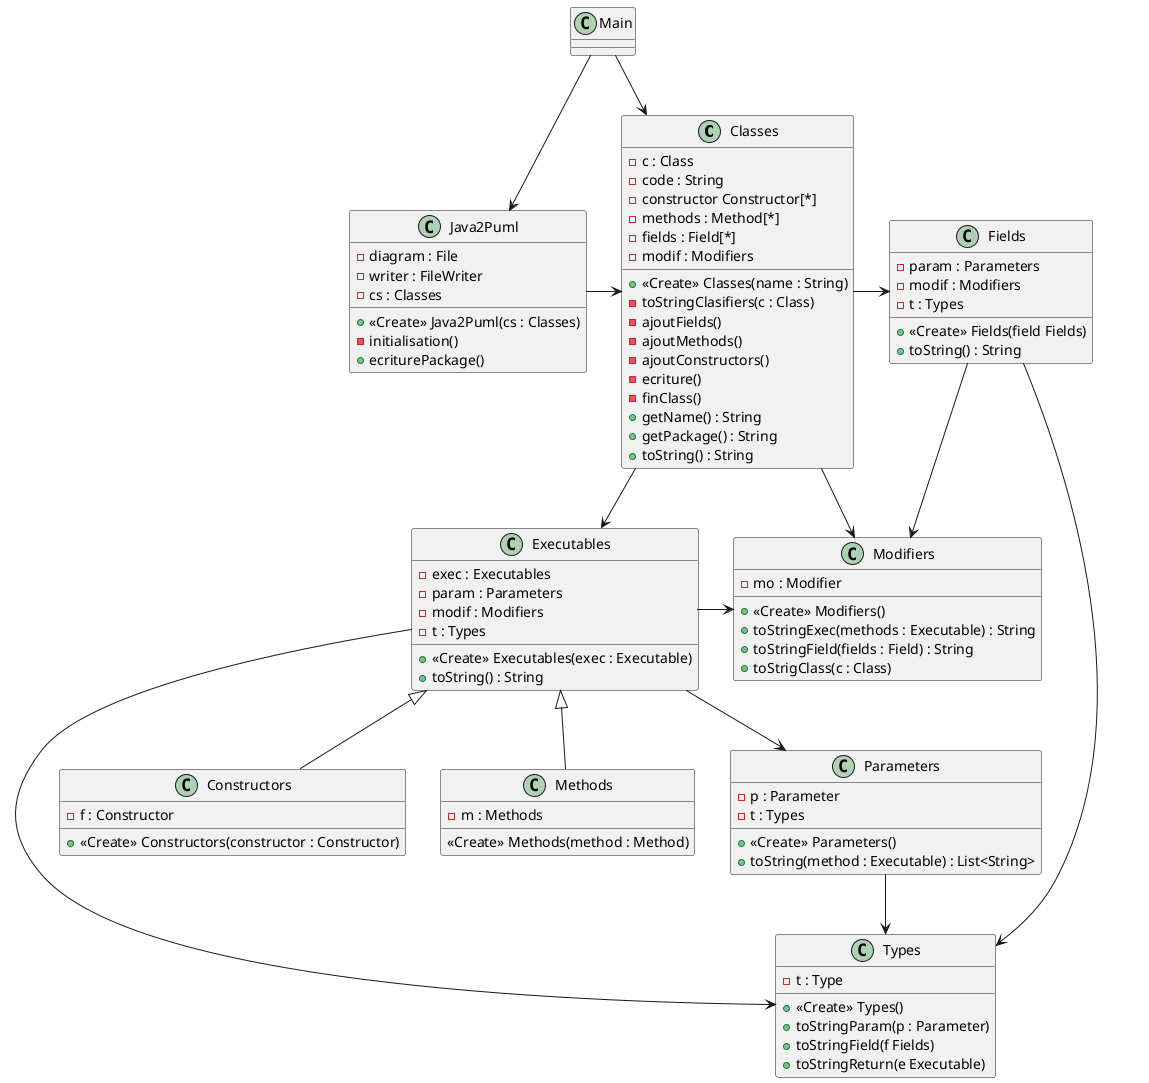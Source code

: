 @startuml
'https://plantuml.com/class-diagram

class Classes {
    - c : Class
    - code : String
    - constructor Constructor[*]
    - methods : Method[*]
    - fields : Field[*]
    - modif : Modifiers
    + <<Create>> Classes(name : String)
    - toStringClasifiers(c : Class)
    - ajoutFields()
    - ajoutMethods()
    - ajoutConstructors()
    - ecriture()
    - finClass()
    + getName() : String
    + getPackage() : String
    + toString() : String
}
class Constructors {
    - f : Constructor
    + <<Create>> Constructors(constructor : Constructor)
}
class Executables {
    - exec : Executables
    - param : Parameters
    - modif : Modifiers
    - t : Types
    + <<Create>> Executables(exec : Executable)
    + toString() : String
}
class Fields {
    - param : Parameters
    - modif : Modifiers
    - t : Types
    + <<Create>> Fields(field Fields)
    + toString() : String
}
class Java2Puml {
    - diagram : File
    - writer : FileWriter
    - cs : Classes
    + <<Create>> Java2Puml(cs : Classes)
    - initialisation()
    + ecriturePackage()
}
class Main {

}
class Methods {
    - m : Methods
    <<Create>> Methods(method : Method)
}
class Modifiers {
    - mo : Modifier
    + <<Create>> Modifiers()
    + toStringExec(methods : Executable) : String
    + toStringField(fields : Field) : String
    + toStrigClass(c : Class)
}
class Parameters {
    - p : Parameter
    - t : Types
    + <<Create>> Parameters()
    + toString(method : Executable) : List<String>
}
class Types {
    - t : Type
    + <<Create>> Types()
    + toStringParam(p : Parameter)
    + toStringField(f Fields)
    + toStringReturn(e Executable)
}

Main --> Java2Puml
Main --> Classes

Java2Puml -> Classes

Classes --> Executables
Classes -> Fields
Classes --> Modifiers

Executables <|-- Methods
Executables <|-- Constructors
Executables --> Parameters
Executables -> Modifiers
Executables -> Types

Parameters --> Types

Fields --> Modifiers
Fields --> Types

@enduml